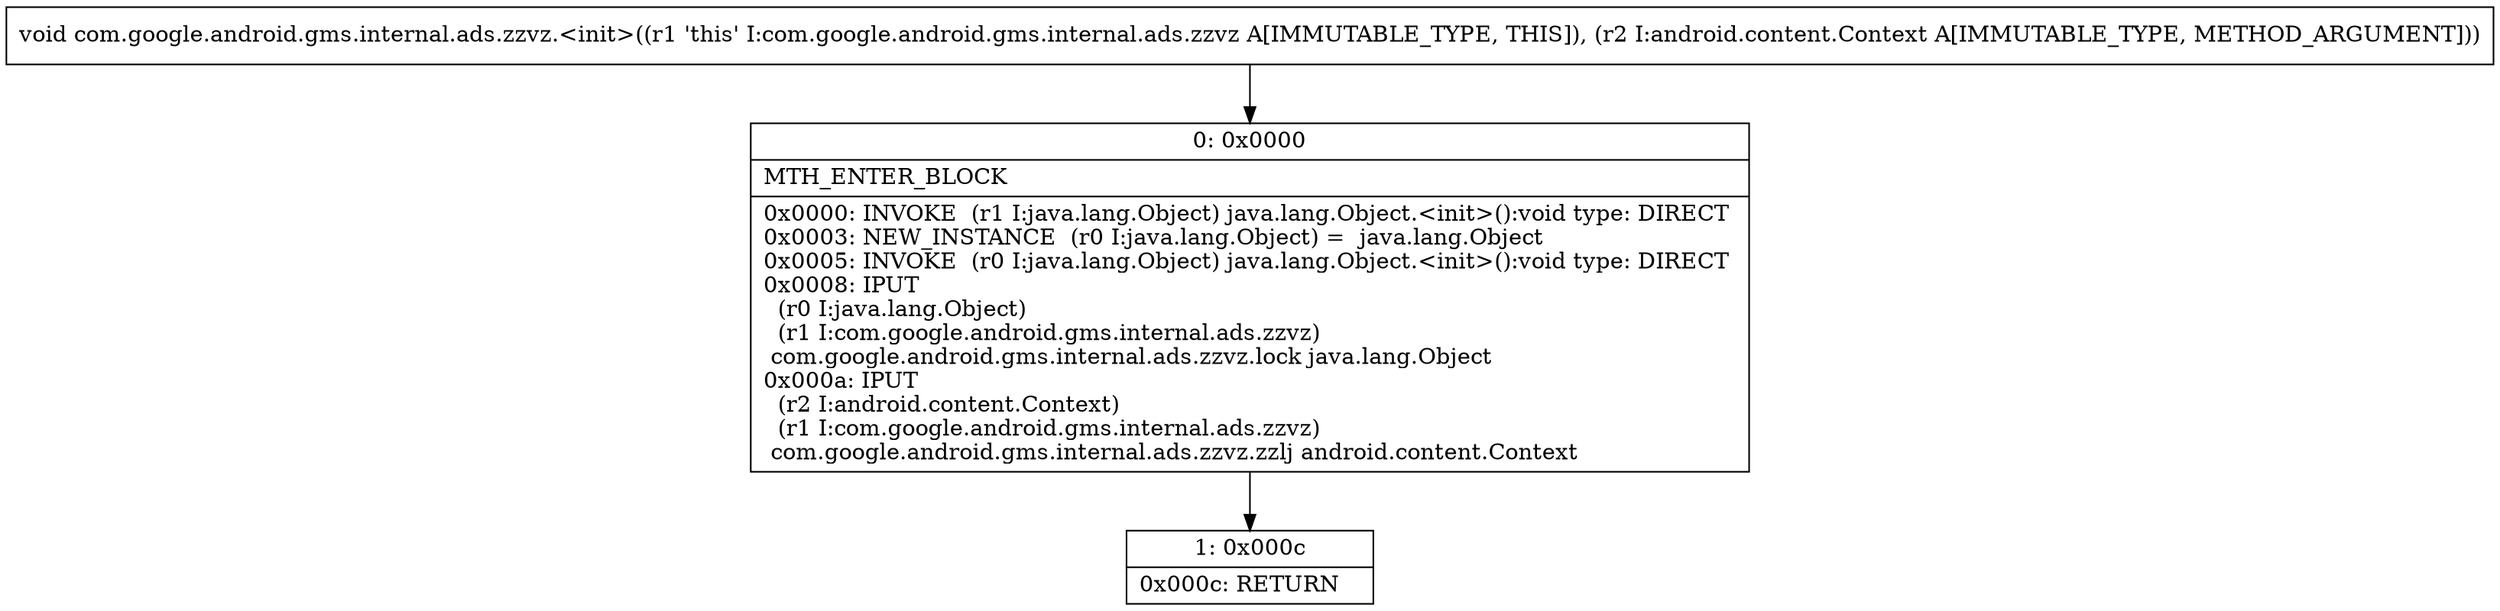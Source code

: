 digraph "CFG forcom.google.android.gms.internal.ads.zzvz.\<init\>(Landroid\/content\/Context;)V" {
Node_0 [shape=record,label="{0\:\ 0x0000|MTH_ENTER_BLOCK\l|0x0000: INVOKE  (r1 I:java.lang.Object) java.lang.Object.\<init\>():void type: DIRECT \l0x0003: NEW_INSTANCE  (r0 I:java.lang.Object) =  java.lang.Object \l0x0005: INVOKE  (r0 I:java.lang.Object) java.lang.Object.\<init\>():void type: DIRECT \l0x0008: IPUT  \l  (r0 I:java.lang.Object)\l  (r1 I:com.google.android.gms.internal.ads.zzvz)\l com.google.android.gms.internal.ads.zzvz.lock java.lang.Object \l0x000a: IPUT  \l  (r2 I:android.content.Context)\l  (r1 I:com.google.android.gms.internal.ads.zzvz)\l com.google.android.gms.internal.ads.zzvz.zzlj android.content.Context \l}"];
Node_1 [shape=record,label="{1\:\ 0x000c|0x000c: RETURN   \l}"];
MethodNode[shape=record,label="{void com.google.android.gms.internal.ads.zzvz.\<init\>((r1 'this' I:com.google.android.gms.internal.ads.zzvz A[IMMUTABLE_TYPE, THIS]), (r2 I:android.content.Context A[IMMUTABLE_TYPE, METHOD_ARGUMENT])) }"];
MethodNode -> Node_0;
Node_0 -> Node_1;
}

